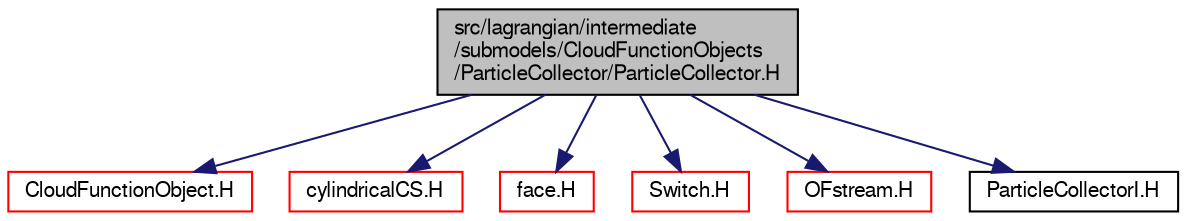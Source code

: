 digraph "src/lagrangian/intermediate/submodels/CloudFunctionObjects/ParticleCollector/ParticleCollector.H"
{
  bgcolor="transparent";
  edge [fontname="FreeSans",fontsize="10",labelfontname="FreeSans",labelfontsize="10"];
  node [fontname="FreeSans",fontsize="10",shape=record];
  Node0 [label="src/lagrangian/intermediate\l/submodels/CloudFunctionObjects\l/ParticleCollector/ParticleCollector.H",height=0.2,width=0.4,color="black", fillcolor="grey75", style="filled", fontcolor="black"];
  Node0 -> Node1 [color="midnightblue",fontsize="10",style="solid",fontname="FreeSans"];
  Node1 [label="CloudFunctionObject.H",height=0.2,width=0.4,color="red",URL="$a05540.html"];
  Node0 -> Node88 [color="midnightblue",fontsize="10",style="solid",fontname="FreeSans"];
  Node88 [label="cylindricalCS.H",height=0.2,width=0.4,color="red",URL="$a07535.html"];
  Node0 -> Node167 [color="midnightblue",fontsize="10",style="solid",fontname="FreeSans"];
  Node167 [label="face.H",height=0.2,width=0.4,color="red",URL="$a11321.html"];
  Node0 -> Node227 [color="midnightblue",fontsize="10",style="solid",fontname="FreeSans"];
  Node227 [label="Switch.H",height=0.2,width=0.4,color="red",URL="$a12158.html"];
  Node0 -> Node228 [color="midnightblue",fontsize="10",style="solid",fontname="FreeSans"];
  Node228 [label="OFstream.H",height=0.2,width=0.4,color="red",URL="$a09065.html"];
  Node0 -> Node230 [color="midnightblue",fontsize="10",style="solid",fontname="FreeSans"];
  Node230 [label="ParticleCollectorI.H",height=0.2,width=0.4,color="black",URL="$a05570.html"];
}
